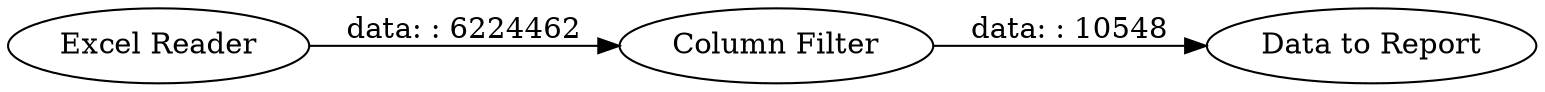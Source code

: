 digraph {
	"-1442534918436060895_1" [label="Data to Report"]
	"-1442534918436060895_4" [label="Excel Reader"]
	"-1442534918436060895_3" [label="Column Filter"]
	"-1442534918436060895_3" -> "-1442534918436060895_1" [label="data: : 10548"]
	"-1442534918436060895_4" -> "-1442534918436060895_3" [label="data: : 6224462"]
	rankdir=LR
}
